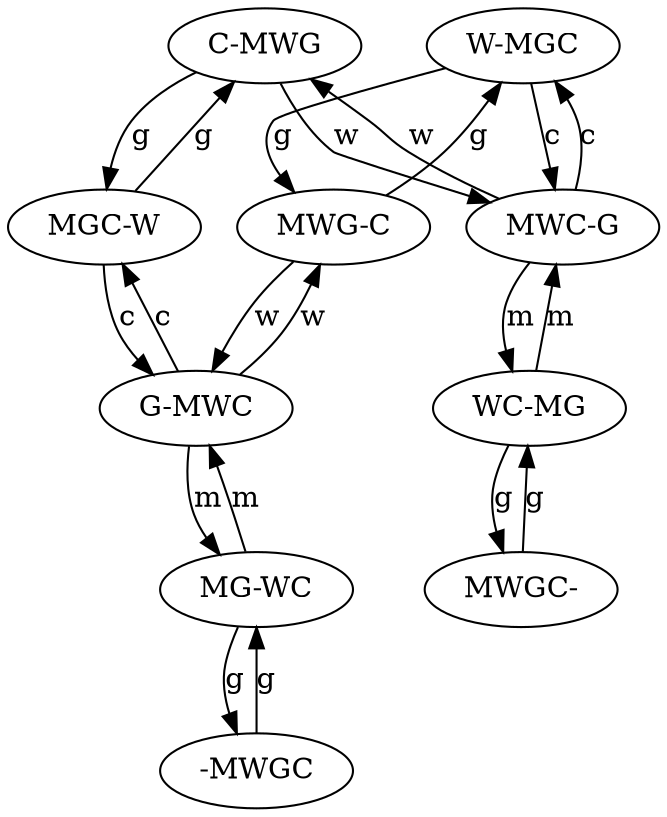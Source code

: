 digraph g {
	node [label="\N"];
	graph [bb="0,0,191,652"];
	subgraph l {
		graph [rank=same,
			bb=""];
		n3 [label="C-MWG", pos="38,370", width="1.06", height="0.50"];
		n4 [label="W-MGC", pos="151,370", width="1.06", height="0.50"];
	}
	subgraph r {
		graph [rank=same,
			bb=""];
		n5 [label="MGC-W", pos="49,282", width="1.06", height="0.50"];
		n6 [label="MWG-C", pos="153,282", width="1.06", height="0.50"];
	}
	start [label="MWGC-", pos="96,634", width="1.06", height="0.50"];
	n1 [label="WC-MG", pos="96,546", width="1.06", height="0.50"];
	n2 [label="MWC-G", pos="96,458", width="1.06", height="0.50"];
	n7 [label="G-MWC", pos="99,194", width="1.06", height="0.50"];
	n8 [label="MG-WC", pos="99,106", width="1.06", height="0.50"];
	n9 [label="-MWGC", pos="99,18", width="1.06", height="0.50"];
	start -> n1 [label=g, pos="e,91,564 91,616 90,610 89,604 88,598 87,590 88,582 89,574", lp="95,590"];
	n1 -> start [label=g, pos="e,98,616 99,564 100,574 100,587 100,598 100,601 100,603 100,606", lp="104,590"];
	n1 -> n2 [label=m, pos="e,91,476 91,528 88,518 86,505 87,494 87,491 88,489 89,486", lp="95,502"];
	n2 -> n1 [label=m, pos="e,99,528 100,476 101,486 102,498 102,510 102,513 101,515 101,518", lp="107,502"];
	n2 -> n3 [label=w, pos="e,35,388 67,446 57,440 46,432 40,422 36,415 35,406 35,398", lp="49,414"];
	n3 -> n2 [label=w, pos="e,85,441 50,387 58,400 70,418 79,432", lp="81,414"];
	n2 -> n4 [label=c, pos="e,140,387 107,441 115,428 126,410 135,396", lp="129,414"];
	n4 -> n2 [label=c, pos="e,122,444 148,388 146,398 142,411 137,422 134,428 131,432 129,436", lp="144,414"];
	n3 -> n5 [label=g, pos="e,46,300 39,352 40,342 42,329 43,318 43,315 44,313 44,310", lp="47,326"];
	n5 -> n3 [label=g, pos="e,48,352 54,300 57,310 58,323 55,334 55,337 54,340 52,343", lp="62,326"];
	n4 -> n6 [label=g, pos="e,141,299 140,353 135,343 131,330 134,318 135,315 136,312 137,308", lp="138,326"];
	n6 -> n4 [label=g, pos="e,151,352 153,300 152,312 152,328 152,342", lp="155,326"];
	n5 -> n7 [label=c, pos="e,72,207 45,264 44,253 44,240 49,230 52,223 58,217 63,213", lp="53,238"];
	n7 -> n5 [label=c, pos="e,59,265 89,211 82,224 72,241 64,256", lp="83,238"];
	n6 -> n7 [label=w, pos="e,110,211 142,265 135,252 124,234 115,220", lp="136,238"];
	n7 -> n6 [label=w, pos="e,153,264 129,205 136,211 140,218 146,230 149,238 151,246 152,254", lp="155,238"];
	n7 -> n8 [label=m, pos="e,94,124 94,176 91,166 89,153 90,142 90,139 91,137 92,134", lp="97,150"];
	n8 -> n7 [label=m, pos="e,102,176 103,124 104,134 105,146 105,158 105,161 104,163 104,166", lp="110,150"];
	n8 -> n9 [label=g, pos="e,94,36 94,88 93,82 92,76 91,70 90,62 91,54 92,46", lp="98,62"];
	n9 -> n8 [label=g, pos="e,101,88 101,36 102,42 103,48 103,54 103,62 103,70 102,78", lp="107,62"];
}
